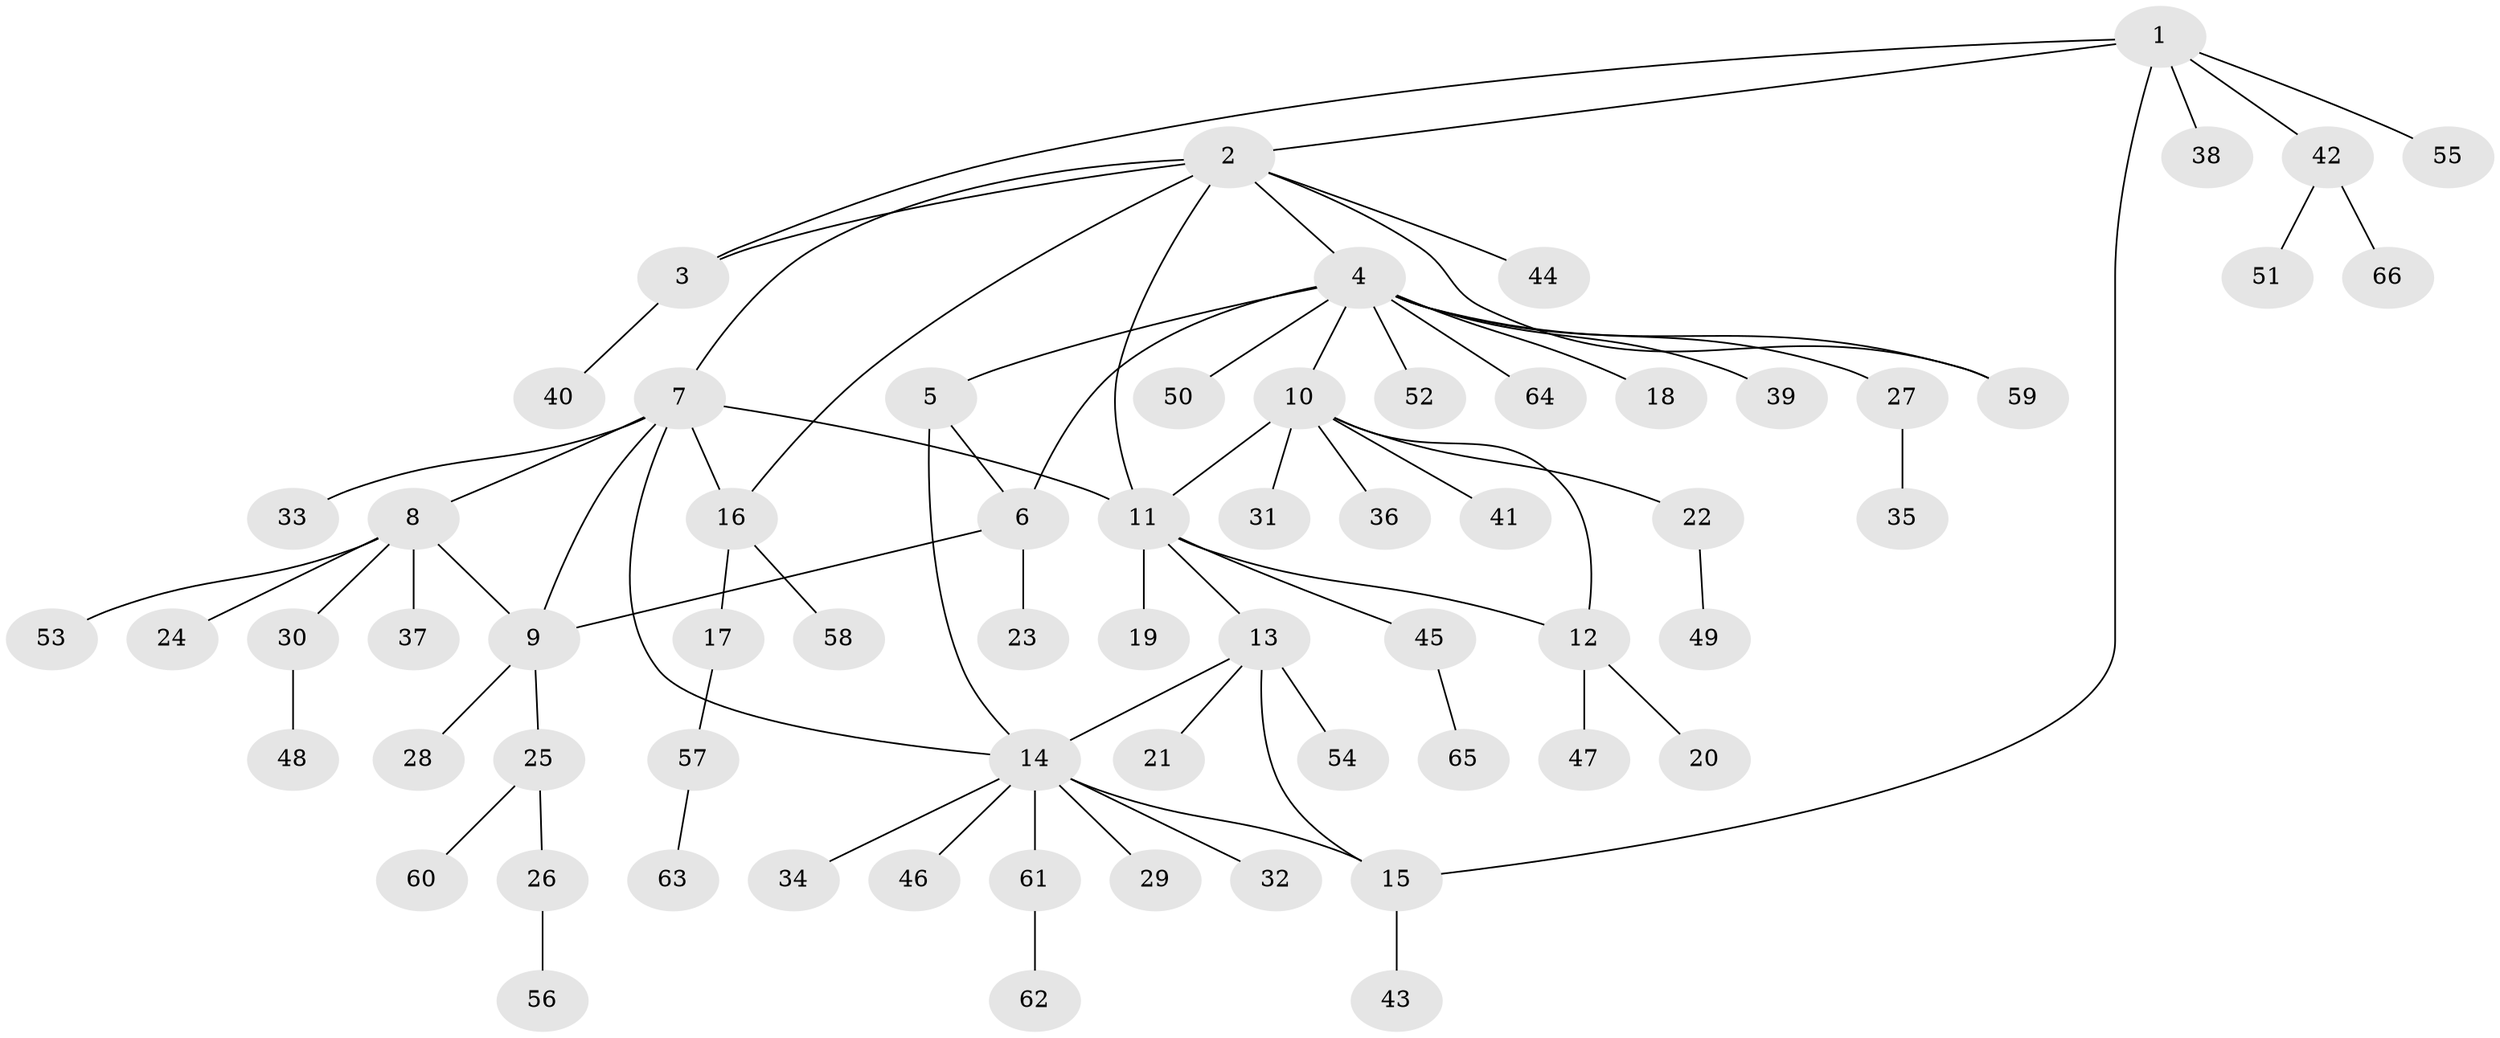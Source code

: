 // Generated by graph-tools (version 1.1) at 2025/11/02/27/25 16:11:29]
// undirected, 66 vertices, 78 edges
graph export_dot {
graph [start="1"]
  node [color=gray90,style=filled];
  1;
  2;
  3;
  4;
  5;
  6;
  7;
  8;
  9;
  10;
  11;
  12;
  13;
  14;
  15;
  16;
  17;
  18;
  19;
  20;
  21;
  22;
  23;
  24;
  25;
  26;
  27;
  28;
  29;
  30;
  31;
  32;
  33;
  34;
  35;
  36;
  37;
  38;
  39;
  40;
  41;
  42;
  43;
  44;
  45;
  46;
  47;
  48;
  49;
  50;
  51;
  52;
  53;
  54;
  55;
  56;
  57;
  58;
  59;
  60;
  61;
  62;
  63;
  64;
  65;
  66;
  1 -- 2;
  1 -- 3;
  1 -- 15;
  1 -- 38;
  1 -- 42;
  1 -- 55;
  2 -- 3;
  2 -- 4;
  2 -- 7;
  2 -- 11;
  2 -- 16;
  2 -- 44;
  2 -- 59;
  3 -- 40;
  4 -- 5;
  4 -- 6;
  4 -- 10;
  4 -- 18;
  4 -- 27;
  4 -- 39;
  4 -- 50;
  4 -- 52;
  4 -- 59;
  4 -- 64;
  5 -- 6;
  5 -- 14;
  6 -- 9;
  6 -- 23;
  7 -- 8;
  7 -- 9;
  7 -- 11;
  7 -- 14;
  7 -- 16;
  7 -- 33;
  8 -- 9;
  8 -- 24;
  8 -- 30;
  8 -- 37;
  8 -- 53;
  9 -- 25;
  9 -- 28;
  10 -- 11;
  10 -- 12;
  10 -- 22;
  10 -- 31;
  10 -- 36;
  10 -- 41;
  11 -- 12;
  11 -- 13;
  11 -- 19;
  11 -- 45;
  12 -- 20;
  12 -- 47;
  13 -- 14;
  13 -- 15;
  13 -- 21;
  13 -- 54;
  14 -- 15;
  14 -- 29;
  14 -- 32;
  14 -- 34;
  14 -- 46;
  14 -- 61;
  15 -- 43;
  16 -- 17;
  16 -- 58;
  17 -- 57;
  22 -- 49;
  25 -- 26;
  25 -- 60;
  26 -- 56;
  27 -- 35;
  30 -- 48;
  42 -- 51;
  42 -- 66;
  45 -- 65;
  57 -- 63;
  61 -- 62;
}
